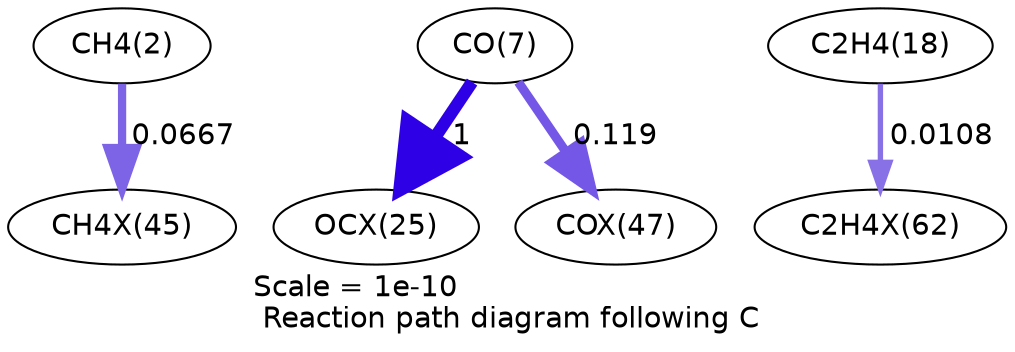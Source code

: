 digraph reaction_paths {
center=1;
s4 -> s66[fontname="Helvetica", penwidth=3.96, arrowsize=1.98, color="0.7, 0.567, 0.9"
, label=" 0.0667"];
s9 -> s62[fontname="Helvetica", penwidth=6, arrowsize=3, color="0.7, 1.5, 0.9"
, label=" 1"];
s9 -> s68[fontname="Helvetica", penwidth=4.39, arrowsize=2.2, color="0.7, 0.619, 0.9"
, label=" 0.119"];
s20 -> s75[fontname="Helvetica", penwidth=2.58, arrowsize=1.29, color="0.7, 0.511, 0.9"
, label=" 0.0108"];
s4 [ fontname="Helvetica", label="CH4(2)"];
s9 [ fontname="Helvetica", label="CO(7)"];
s20 [ fontname="Helvetica", label="C2H4(18)"];
s62 [ fontname="Helvetica", label="OCX(25)"];
s66 [ fontname="Helvetica", label="CH4X(45)"];
s68 [ fontname="Helvetica", label="COX(47)"];
s75 [ fontname="Helvetica", label="C2H4X(62)"];
 label = "Scale = 1e-10\l Reaction path diagram following C";
 fontname = "Helvetica";
}
